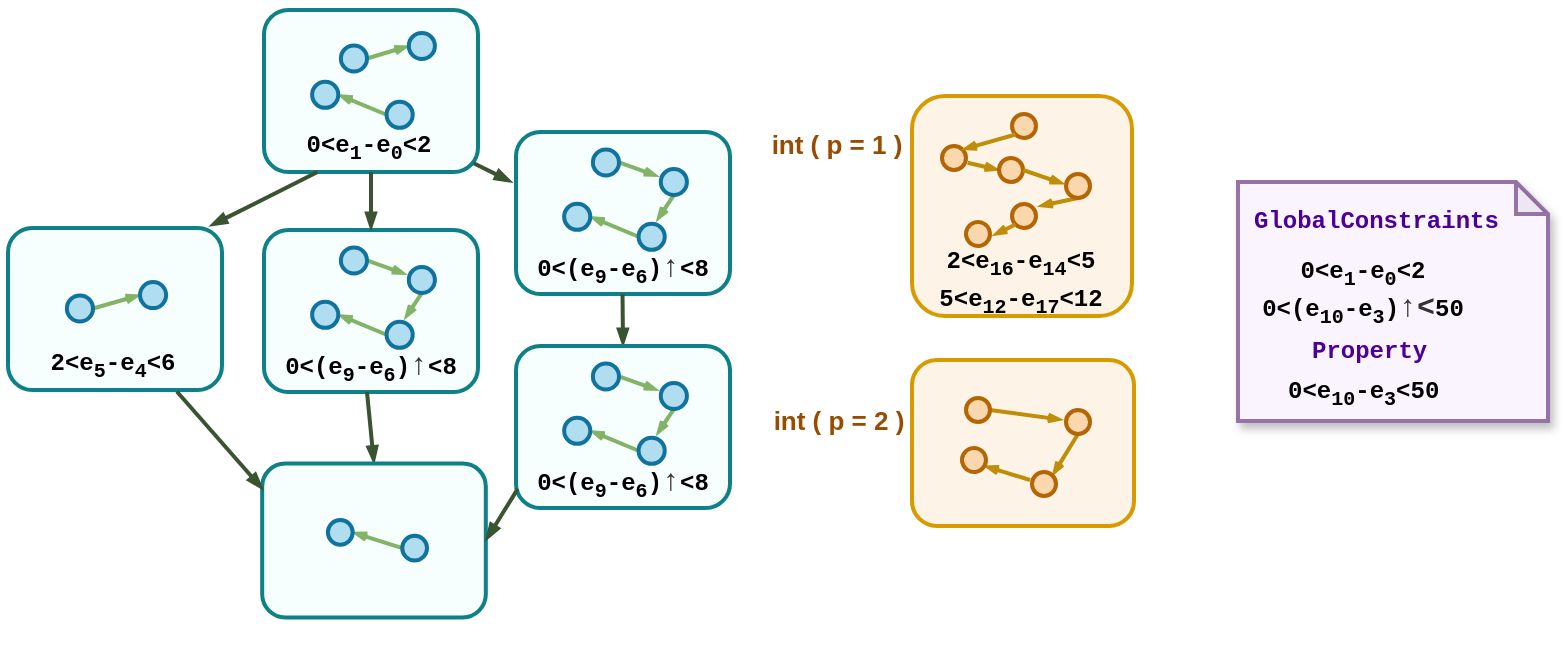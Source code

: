<mxfile version="26.0.4">
  <diagram name="第 1 页" id="sDF07C9e6ozfiKW4VOYb">
    <mxGraphModel dx="19851" dy="11794" grid="0" gridSize="10" guides="1" tooltips="1" connect="1" arrows="1" fold="1" page="1" pageScale="1" pageWidth="850" pageHeight="1100" math="0" shadow="0">
      <root>
        <mxCell id="0" />
        <mxCell id="1" parent="0" />
        <mxCell id="2mVbCAliY_CCTs2_K3Rx-171" value="" style="group" vertex="1" connectable="0" parent="1">
          <mxGeometry x="-18534" y="-10982" width="111" height="100" as="geometry" />
        </mxCell>
        <mxCell id="2mVbCAliY_CCTs2_K3Rx-172" value="" style="rounded=1;whiteSpace=wrap;html=1;strokeWidth=2;fillColor=#F7FFFE;strokeColor=#0e8088;" vertex="1" parent="2mVbCAliY_CCTs2_K3Rx-171">
          <mxGeometry x="4" y="5" width="107" height="81" as="geometry" />
        </mxCell>
        <mxCell id="2mVbCAliY_CCTs2_K3Rx-173" style="rounded=0;orthogonalLoop=1;jettySize=auto;html=1;endArrow=openThin;endFill=0;strokeColor=#82b366;strokeWidth=2;fillColor=#d5e8d4;endSize=3;entryX=0;entryY=0.5;entryDx=0;entryDy=0;exitX=1;exitY=0.5;exitDx=0;exitDy=0;" edge="1" parent="2mVbCAliY_CCTs2_K3Rx-171" source="2mVbCAliY_CCTs2_K3Rx-174" target="2mVbCAliY_CCTs2_K3Rx-176">
          <mxGeometry relative="1" as="geometry">
            <mxPoint x="59.418" y="22.603" as="sourcePoint" />
            <mxPoint x="75.088" y="27.134" as="targetPoint" />
          </mxGeometry>
        </mxCell>
        <mxCell id="2mVbCAliY_CCTs2_K3Rx-174" value="" style="ellipse;whiteSpace=wrap;html=1;aspect=fixed;strokeWidth=2;fillColor=#b1ddf0;strokeColor=#10739e;" vertex="1" parent="2mVbCAliY_CCTs2_K3Rx-171">
          <mxGeometry x="42.441" y="22.699" width="13.059" height="13.059" as="geometry" />
        </mxCell>
        <mxCell id="2mVbCAliY_CCTs2_K3Rx-175" style="rounded=0;orthogonalLoop=1;jettySize=auto;html=1;endArrow=openThin;endFill=0;strokeColor=#82b366;strokeWidth=2;fillColor=#d5e8d4;endSize=3;entryX=1;entryY=0.5;entryDx=0;entryDy=0;exitX=0;exitY=0.5;exitDx=0;exitDy=0;" edge="1" parent="2mVbCAliY_CCTs2_K3Rx-171" source="2mVbCAliY_CCTs2_K3Rx-177" target="2mVbCAliY_CCTs2_K3Rx-178">
          <mxGeometry relative="1" as="geometry">
            <mxPoint x="82.271" y="45.37" as="sourcePoint" />
            <mxPoint x="75.741" y="56.164" as="targetPoint" />
          </mxGeometry>
        </mxCell>
        <mxCell id="2mVbCAliY_CCTs2_K3Rx-176" value="" style="ellipse;whiteSpace=wrap;html=1;aspect=fixed;strokeWidth=2;fillColor=#b1ddf0;strokeColor=#10739e;" vertex="1" parent="2mVbCAliY_CCTs2_K3Rx-171">
          <mxGeometry x="76.394" y="16.452" width="13.059" height="13.059" as="geometry" />
        </mxCell>
        <mxCell id="2mVbCAliY_CCTs2_K3Rx-177" value="" style="ellipse;whiteSpace=wrap;html=1;aspect=fixed;strokeWidth=2;fillColor=#b1ddf0;strokeColor=#10739e;" vertex="1" parent="2mVbCAliY_CCTs2_K3Rx-171">
          <mxGeometry x="65.294" y="50.849" width="13.059" height="13.059" as="geometry" />
        </mxCell>
        <mxCell id="2mVbCAliY_CCTs2_K3Rx-178" value="" style="ellipse;whiteSpace=wrap;html=1;aspect=fixed;strokeWidth=2;fillColor=#b1ddf0;strokeColor=#10739e;" vertex="1" parent="2mVbCAliY_CCTs2_K3Rx-171">
          <mxGeometry x="28.076" y="40.836" width="13.059" height="13.059" as="geometry" />
        </mxCell>
        <mxCell id="2mVbCAliY_CCTs2_K3Rx-179" value="&lt;font&gt;&lt;b&gt;&lt;span style=&quot;color: light-dark(rgb(0, 0, 0), rgb(255, 255, 255)); font-family: &amp;quot;Courier New&amp;quot;; text-align: left;&quot;&gt;0&amp;lt;e&lt;/span&gt;&lt;sub style=&quot;color: light-dark(rgb(0, 0, 0), rgb(255, 255, 255)); font-family: &amp;quot;Courier New&amp;quot;; text-align: left; line-height: 13px;&quot;&gt;1&lt;/sub&gt;&lt;span style=&quot;color: light-dark(rgb(0, 0, 0), rgb(255, 255, 255)); font-family: &amp;quot;Courier New&amp;quot;; text-align: left;&quot;&gt;-e&lt;/span&gt;&lt;sub style=&quot;color: light-dark(rgb(0, 0, 0), rgb(255, 255, 255)); font-family: &amp;quot;Courier New&amp;quot;; text-align: left; line-height: 13px;&quot;&gt;0&lt;/sub&gt;&lt;span style=&quot;color: light-dark(rgb(0, 0, 0), rgb(255, 255, 255)); font-family: &amp;quot;Courier New&amp;quot;; text-align: left;&quot;&gt;&amp;lt;2&lt;/span&gt;&lt;/b&gt;&lt;/font&gt;" style="text;html=1;align=center;verticalAlign=middle;resizable=0;points=[];autosize=1;strokeColor=none;fillColor=none;" vertex="1" parent="2mVbCAliY_CCTs2_K3Rx-171">
          <mxGeometry x="16.265" y="58.904" width="80" height="30" as="geometry" />
        </mxCell>
        <mxCell id="2mVbCAliY_CCTs2_K3Rx-180" value="" style="group" vertex="1" connectable="0" parent="1">
          <mxGeometry x="-18662" y="-10873" width="111" height="120" as="geometry" />
        </mxCell>
        <mxCell id="2mVbCAliY_CCTs2_K3Rx-181" value="" style="rounded=1;whiteSpace=wrap;html=1;strokeWidth=2;fillColor=#F7FFFE;strokeColor=#0e8088;" vertex="1" parent="2mVbCAliY_CCTs2_K3Rx-180">
          <mxGeometry x="4" y="5" width="107" height="81" as="geometry" />
        </mxCell>
        <mxCell id="2mVbCAliY_CCTs2_K3Rx-182" style="rounded=0;orthogonalLoop=1;jettySize=auto;html=1;endArrow=openThin;endFill=0;strokeColor=#82b366;strokeWidth=2;fillColor=#d5e8d4;endSize=3;entryX=0;entryY=0.5;entryDx=0;entryDy=0;exitX=1;exitY=0.5;exitDx=0;exitDy=0;" edge="1" parent="2mVbCAliY_CCTs2_K3Rx-180" source="2mVbCAliY_CCTs2_K3Rx-183" target="2mVbCAliY_CCTs2_K3Rx-184">
          <mxGeometry relative="1" as="geometry">
            <mxPoint x="50.418" y="47.603" as="sourcePoint" />
            <mxPoint x="66.088" y="52.134" as="targetPoint" />
          </mxGeometry>
        </mxCell>
        <mxCell id="2mVbCAliY_CCTs2_K3Rx-183" value="" style="ellipse;whiteSpace=wrap;html=1;aspect=fixed;strokeWidth=2;fillColor=#b1ddf0;strokeColor=#10739e;" vertex="1" parent="2mVbCAliY_CCTs2_K3Rx-180">
          <mxGeometry x="33.441" y="38.699" width="13.059" height="13.059" as="geometry" />
        </mxCell>
        <mxCell id="2mVbCAliY_CCTs2_K3Rx-184" value="" style="ellipse;whiteSpace=wrap;html=1;aspect=fixed;strokeWidth=2;fillColor=#b1ddf0;strokeColor=#10739e;" vertex="1" parent="2mVbCAliY_CCTs2_K3Rx-180">
          <mxGeometry x="70.004" y="32.002" width="13.059" height="13.059" as="geometry" />
        </mxCell>
        <mxCell id="2mVbCAliY_CCTs2_K3Rx-185" value="&lt;font&gt;&lt;b&gt;&lt;span style=&quot;color: light-dark(rgb(0, 0, 0), rgb(255, 255, 255)); font-family: &amp;quot;Courier New&amp;quot;; text-align: left;&quot;&gt;2&amp;lt;e&lt;/span&gt;&lt;sub style=&quot;color: light-dark(rgb(0, 0, 0), rgb(255, 255, 255)); font-family: &amp;quot;Courier New&amp;quot;; text-align: left; line-height: 13px;&quot;&gt;5&lt;/sub&gt;&lt;span style=&quot;color: light-dark(rgb(0, 0, 0), rgb(255, 255, 255)); font-family: &amp;quot;Courier New&amp;quot;; text-align: left;&quot;&gt;-e&lt;/span&gt;&lt;sub style=&quot;color: light-dark(rgb(0, 0, 0), rgb(255, 255, 255)); font-family: &amp;quot;Courier New&amp;quot;; text-align: left; line-height: 13px;&quot;&gt;4&lt;/sub&gt;&lt;span style=&quot;color: light-dark(rgb(0, 0, 0), rgb(255, 255, 255)); font-family: &amp;quot;Courier New&amp;quot;; text-align: left;&quot;&gt;&amp;lt;6&lt;/span&gt;&lt;/b&gt;&lt;/font&gt;" style="text;html=1;align=center;verticalAlign=middle;resizable=0;points=[];autosize=1;strokeColor=none;fillColor=none;" vertex="1" parent="2mVbCAliY_CCTs2_K3Rx-180">
          <mxGeometry x="16.265" y="58.904" width="80" height="30" as="geometry" />
        </mxCell>
        <mxCell id="2mVbCAliY_CCTs2_K3Rx-186" value="" style="group" vertex="1" connectable="0" parent="1">
          <mxGeometry x="-18534" y="-10872" width="111.265" height="100" as="geometry" />
        </mxCell>
        <mxCell id="2mVbCAliY_CCTs2_K3Rx-187" value="" style="rounded=1;whiteSpace=wrap;html=1;strokeWidth=2;fillColor=#F7FFFE;strokeColor=#0e8088;" vertex="1" parent="2mVbCAliY_CCTs2_K3Rx-186">
          <mxGeometry x="4" y="5" width="107" height="81" as="geometry" />
        </mxCell>
        <mxCell id="2mVbCAliY_CCTs2_K3Rx-188" style="rounded=0;orthogonalLoop=1;jettySize=auto;html=1;endArrow=openThin;endFill=0;strokeColor=#82b366;strokeWidth=2;fillColor=#d5e8d4;endSize=3;entryX=-0.25;entryY=0.336;entryDx=0;entryDy=0;entryPerimeter=0;exitX=1;exitY=0.5;exitDx=0;exitDy=0;" edge="1" parent="2mVbCAliY_CCTs2_K3Rx-186" source="2mVbCAliY_CCTs2_K3Rx-189">
          <mxGeometry relative="1" as="geometry">
            <mxPoint x="59.418" y="22.603" as="sourcePoint" />
            <mxPoint x="75.088" y="27.134" as="targetPoint" />
          </mxGeometry>
        </mxCell>
        <mxCell id="2mVbCAliY_CCTs2_K3Rx-189" value="" style="ellipse;whiteSpace=wrap;html=1;aspect=fixed;strokeWidth=2;fillColor=#b1ddf0;strokeColor=#10739e;" vertex="1" parent="2mVbCAliY_CCTs2_K3Rx-186">
          <mxGeometry x="42.441" y="13.699" width="13.059" height="13.059" as="geometry" />
        </mxCell>
        <mxCell id="2mVbCAliY_CCTs2_K3Rx-190" style="rounded=0;orthogonalLoop=1;jettySize=auto;html=1;endArrow=openThin;endFill=0;strokeColor=#82b366;strokeWidth=2;fillColor=#d5e8d4;endSize=3;entryX=0.691;entryY=-0.106;entryDx=0;entryDy=0;entryPerimeter=0;exitX=0.5;exitY=1;exitDx=0;exitDy=0;" edge="1" parent="2mVbCAliY_CCTs2_K3Rx-186" source="2mVbCAliY_CCTs2_K3Rx-192" target="2mVbCAliY_CCTs2_K3Rx-193">
          <mxGeometry relative="1" as="geometry">
            <mxPoint x="75.741" y="32.877" as="sourcePoint" />
            <mxPoint x="79.006" y="44.0" as="targetPoint" />
          </mxGeometry>
        </mxCell>
        <mxCell id="2mVbCAliY_CCTs2_K3Rx-191" style="rounded=0;orthogonalLoop=1;jettySize=auto;html=1;endArrow=openThin;endFill=0;strokeColor=#82b366;strokeWidth=2;fillColor=#d5e8d4;endSize=3;entryX=1;entryY=0.5;entryDx=0;entryDy=0;exitX=0;exitY=0.5;exitDx=0;exitDy=0;" edge="1" parent="2mVbCAliY_CCTs2_K3Rx-186" source="2mVbCAliY_CCTs2_K3Rx-193" target="2mVbCAliY_CCTs2_K3Rx-194">
          <mxGeometry relative="1" as="geometry">
            <mxPoint x="82.271" y="45.37" as="sourcePoint" />
            <mxPoint x="75.741" y="56.164" as="targetPoint" />
          </mxGeometry>
        </mxCell>
        <mxCell id="2mVbCAliY_CCTs2_K3Rx-192" value="" style="ellipse;whiteSpace=wrap;html=1;aspect=fixed;strokeWidth=2;fillColor=#b1ddf0;strokeColor=#10739e;" vertex="1" parent="2mVbCAliY_CCTs2_K3Rx-186">
          <mxGeometry x="76.394" y="23.452" width="13.059" height="13.059" as="geometry" />
        </mxCell>
        <mxCell id="2mVbCAliY_CCTs2_K3Rx-193" value="" style="ellipse;whiteSpace=wrap;html=1;aspect=fixed;strokeWidth=2;fillColor=#b1ddf0;strokeColor=#10739e;" vertex="1" parent="2mVbCAliY_CCTs2_K3Rx-186">
          <mxGeometry x="65.294" y="50.849" width="13.059" height="13.059" as="geometry" />
        </mxCell>
        <mxCell id="2mVbCAliY_CCTs2_K3Rx-194" value="" style="ellipse;whiteSpace=wrap;html=1;aspect=fixed;strokeWidth=2;fillColor=#b1ddf0;strokeColor=#10739e;" vertex="1" parent="2mVbCAliY_CCTs2_K3Rx-186">
          <mxGeometry x="28.076" y="40.836" width="13.059" height="13.059" as="geometry" />
        </mxCell>
        <mxCell id="2mVbCAliY_CCTs2_K3Rx-195" value="&lt;font&gt;&lt;b&gt;&lt;span style=&quot;color: light-dark(rgb(0, 0, 0), rgb(255, 255, 255)); font-family: &amp;quot;Courier New&amp;quot;; text-align: left;&quot;&gt;0&amp;lt;(e&lt;/span&gt;&lt;sub style=&quot;color: light-dark(rgb(0, 0, 0), rgb(255, 255, 255)); font-family: &amp;quot;Courier New&amp;quot;; text-align: left; line-height: 13px;&quot;&gt;9&lt;/sub&gt;&lt;span style=&quot;color: light-dark(rgb(0, 0, 0), rgb(255, 255, 255)); font-family: &amp;quot;Courier New&amp;quot;; text-align: left;&quot;&gt;-e&lt;/span&gt;&lt;sub style=&quot;color: light-dark(rgb(0, 0, 0), rgb(255, 255, 255)); font-family: &amp;quot;Courier New&amp;quot;; text-align: left; line-height: 13px;&quot;&gt;6&lt;/sub&gt;&lt;span style=&quot;color: light-dark(rgb(0, 0, 0), rgb(255, 255, 255)); font-family: &amp;quot;Courier New&amp;quot;; text-align: left;&quot;&gt;)&lt;/span&gt;&lt;/b&gt;&lt;span style=&quot;color: rgb(51, 51, 51); text-align: start; text-wrap-mode: wrap;&quot;&gt;&lt;font face=&quot;Courier New&quot; style=&quot;font-size: 15px;&quot;&gt;&lt;b style=&quot;&quot;&gt;↑&lt;/b&gt;&lt;/font&gt;&lt;/span&gt;&lt;b&gt;&lt;span style=&quot;color: light-dark(rgb(0, 0, 0), rgb(255, 255, 255)); font-family: &amp;quot;Courier New&amp;quot;; text-align: left;&quot;&gt;&amp;lt;8&lt;/span&gt;&lt;/b&gt;&lt;/font&gt;" style="text;html=1;align=center;verticalAlign=middle;resizable=0;points=[];autosize=1;strokeColor=none;fillColor=none;" vertex="1" parent="2mVbCAliY_CCTs2_K3Rx-186">
          <mxGeometry x="5.265" y="57.904" width="104" height="32" as="geometry" />
        </mxCell>
        <mxCell id="2mVbCAliY_CCTs2_K3Rx-196" style="rounded=0;orthogonalLoop=1;jettySize=auto;html=1;strokeColor=#3A5431;endArrow=blockThin;endFill=1;endSize=4;strokeWidth=2;exitX=0.5;exitY=1;exitDx=0;exitDy=0;fillColor=#6d8764;entryX=0.5;entryY=0;entryDx=0;entryDy=0;" edge="1" parent="2mVbCAliY_CCTs2_K3Rx-186" target="2mVbCAliY_CCTs2_K3Rx-219">
          <mxGeometry relative="1" as="geometry">
            <mxPoint x="55.5" y="86" as="sourcePoint" />
            <mxPoint x="55.5" y="115" as="targetPoint" />
          </mxGeometry>
        </mxCell>
        <mxCell id="2mVbCAliY_CCTs2_K3Rx-197" value="" style="group" vertex="1" connectable="0" parent="1">
          <mxGeometry x="-18408" y="-10921" width="111.265" height="100" as="geometry" />
        </mxCell>
        <mxCell id="2mVbCAliY_CCTs2_K3Rx-198" value="" style="rounded=1;whiteSpace=wrap;html=1;strokeWidth=2;fillColor=#F7FFFE;strokeColor=#0e8088;" vertex="1" parent="2mVbCAliY_CCTs2_K3Rx-197">
          <mxGeometry x="4" y="5" width="107" height="81" as="geometry" />
        </mxCell>
        <mxCell id="2mVbCAliY_CCTs2_K3Rx-199" style="rounded=0;orthogonalLoop=1;jettySize=auto;html=1;endArrow=openThin;endFill=0;strokeColor=#82b366;strokeWidth=2;fillColor=#d5e8d4;endSize=3;entryX=-0.25;entryY=0.336;entryDx=0;entryDy=0;entryPerimeter=0;exitX=1;exitY=0.5;exitDx=0;exitDy=0;" edge="1" parent="2mVbCAliY_CCTs2_K3Rx-197" source="2mVbCAliY_CCTs2_K3Rx-200">
          <mxGeometry relative="1" as="geometry">
            <mxPoint x="59.418" y="22.603" as="sourcePoint" />
            <mxPoint x="75.088" y="27.134" as="targetPoint" />
          </mxGeometry>
        </mxCell>
        <mxCell id="2mVbCAliY_CCTs2_K3Rx-200" value="" style="ellipse;whiteSpace=wrap;html=1;aspect=fixed;strokeWidth=2;fillColor=#b1ddf0;strokeColor=#10739e;" vertex="1" parent="2mVbCAliY_CCTs2_K3Rx-197">
          <mxGeometry x="42.441" y="13.699" width="13.059" height="13.059" as="geometry" />
        </mxCell>
        <mxCell id="2mVbCAliY_CCTs2_K3Rx-201" style="rounded=0;orthogonalLoop=1;jettySize=auto;html=1;endArrow=openThin;endFill=0;strokeColor=#82b366;strokeWidth=2;fillColor=#d5e8d4;endSize=3;entryX=0.691;entryY=-0.106;entryDx=0;entryDy=0;entryPerimeter=0;exitX=0.5;exitY=1;exitDx=0;exitDy=0;" edge="1" parent="2mVbCAliY_CCTs2_K3Rx-197" source="2mVbCAliY_CCTs2_K3Rx-203" target="2mVbCAliY_CCTs2_K3Rx-204">
          <mxGeometry relative="1" as="geometry">
            <mxPoint x="75.741" y="32.877" as="sourcePoint" />
            <mxPoint x="79.006" y="44.0" as="targetPoint" />
          </mxGeometry>
        </mxCell>
        <mxCell id="2mVbCAliY_CCTs2_K3Rx-202" style="rounded=0;orthogonalLoop=1;jettySize=auto;html=1;endArrow=openThin;endFill=0;strokeColor=#82b366;strokeWidth=2;fillColor=#d5e8d4;endSize=3;entryX=1;entryY=0.5;entryDx=0;entryDy=0;exitX=0;exitY=0.5;exitDx=0;exitDy=0;" edge="1" parent="2mVbCAliY_CCTs2_K3Rx-197" source="2mVbCAliY_CCTs2_K3Rx-204" target="2mVbCAliY_CCTs2_K3Rx-205">
          <mxGeometry relative="1" as="geometry">
            <mxPoint x="82.271" y="45.37" as="sourcePoint" />
            <mxPoint x="75.741" y="56.164" as="targetPoint" />
          </mxGeometry>
        </mxCell>
        <mxCell id="2mVbCAliY_CCTs2_K3Rx-203" value="" style="ellipse;whiteSpace=wrap;html=1;aspect=fixed;strokeWidth=2;fillColor=#b1ddf0;strokeColor=#10739e;" vertex="1" parent="2mVbCAliY_CCTs2_K3Rx-197">
          <mxGeometry x="76.394" y="23.452" width="13.059" height="13.059" as="geometry" />
        </mxCell>
        <mxCell id="2mVbCAliY_CCTs2_K3Rx-204" value="" style="ellipse;whiteSpace=wrap;html=1;aspect=fixed;strokeWidth=2;fillColor=#b1ddf0;strokeColor=#10739e;" vertex="1" parent="2mVbCAliY_CCTs2_K3Rx-197">
          <mxGeometry x="65.294" y="50.849" width="13.059" height="13.059" as="geometry" />
        </mxCell>
        <mxCell id="2mVbCAliY_CCTs2_K3Rx-205" value="" style="ellipse;whiteSpace=wrap;html=1;aspect=fixed;strokeWidth=2;fillColor=#b1ddf0;strokeColor=#10739e;" vertex="1" parent="2mVbCAliY_CCTs2_K3Rx-197">
          <mxGeometry x="28.076" y="40.836" width="13.059" height="13.059" as="geometry" />
        </mxCell>
        <mxCell id="2mVbCAliY_CCTs2_K3Rx-206" value="&lt;font&gt;&lt;b&gt;&lt;span style=&quot;color: light-dark(rgb(0, 0, 0), rgb(255, 255, 255)); font-family: &amp;quot;Courier New&amp;quot;; text-align: left;&quot;&gt;0&amp;lt;(e&lt;/span&gt;&lt;sub style=&quot;color: light-dark(rgb(0, 0, 0), rgb(255, 255, 255)); font-family: &amp;quot;Courier New&amp;quot;; text-align: left; line-height: 13px;&quot;&gt;9&lt;/sub&gt;&lt;span style=&quot;color: light-dark(rgb(0, 0, 0), rgb(255, 255, 255)); font-family: &amp;quot;Courier New&amp;quot;; text-align: left;&quot;&gt;-e&lt;/span&gt;&lt;sub style=&quot;color: light-dark(rgb(0, 0, 0), rgb(255, 255, 255)); font-family: &amp;quot;Courier New&amp;quot;; text-align: left; line-height: 13px;&quot;&gt;6&lt;/sub&gt;&lt;span style=&quot;color: light-dark(rgb(0, 0, 0), rgb(255, 255, 255)); font-family: &amp;quot;Courier New&amp;quot;; text-align: left;&quot;&gt;)&lt;/span&gt;&lt;/b&gt;&lt;span style=&quot;color: rgb(51, 51, 51); text-align: start; text-wrap-mode: wrap;&quot;&gt;&lt;font face=&quot;Courier New&quot; style=&quot;font-size: 15px;&quot;&gt;&lt;b style=&quot;&quot;&gt;↑&lt;/b&gt;&lt;/font&gt;&lt;/span&gt;&lt;b&gt;&lt;span style=&quot;color: light-dark(rgb(0, 0, 0), rgb(255, 255, 255)); font-family: &amp;quot;Courier New&amp;quot;; text-align: left;&quot;&gt;&amp;lt;8&lt;/span&gt;&lt;/b&gt;&lt;/font&gt;" style="text;html=1;align=center;verticalAlign=middle;resizable=0;points=[];autosize=1;strokeColor=none;fillColor=none;" vertex="1" parent="2mVbCAliY_CCTs2_K3Rx-197">
          <mxGeometry x="5.265" y="57.904" width="104" height="32" as="geometry" />
        </mxCell>
        <mxCell id="2mVbCAliY_CCTs2_K3Rx-207" style="rounded=0;orthogonalLoop=1;jettySize=auto;html=1;strokeColor=#3A5431;endArrow=blockThin;endFill=1;endSize=4;strokeWidth=2;exitX=0.5;exitY=1;exitDx=0;exitDy=0;fillColor=#6d8764;entryX=0.5;entryY=0;entryDx=0;entryDy=0;" edge="1" parent="2mVbCAliY_CCTs2_K3Rx-197" target="2mVbCAliY_CCTs2_K3Rx-209">
          <mxGeometry relative="1" as="geometry">
            <mxPoint x="57.26" y="86" as="sourcePoint" />
            <mxPoint x="57.26" y="115" as="targetPoint" />
          </mxGeometry>
        </mxCell>
        <mxCell id="2mVbCAliY_CCTs2_K3Rx-208" value="" style="group" vertex="1" connectable="0" parent="1">
          <mxGeometry x="-18408" y="-10814" width="111.265" height="100" as="geometry" />
        </mxCell>
        <mxCell id="2mVbCAliY_CCTs2_K3Rx-209" value="" style="rounded=1;whiteSpace=wrap;html=1;strokeWidth=2;fillColor=#F7FFFE;strokeColor=#0e8088;" vertex="1" parent="2mVbCAliY_CCTs2_K3Rx-208">
          <mxGeometry x="4" y="5" width="107" height="81" as="geometry" />
        </mxCell>
        <mxCell id="2mVbCAliY_CCTs2_K3Rx-210" style="rounded=0;orthogonalLoop=1;jettySize=auto;html=1;endArrow=openThin;endFill=0;strokeColor=#82b366;strokeWidth=2;fillColor=#d5e8d4;endSize=3;entryX=-0.25;entryY=0.336;entryDx=0;entryDy=0;entryPerimeter=0;exitX=1;exitY=0.5;exitDx=0;exitDy=0;" edge="1" parent="2mVbCAliY_CCTs2_K3Rx-208" source="2mVbCAliY_CCTs2_K3Rx-211">
          <mxGeometry relative="1" as="geometry">
            <mxPoint x="59.418" y="22.603" as="sourcePoint" />
            <mxPoint x="75.088" y="27.134" as="targetPoint" />
          </mxGeometry>
        </mxCell>
        <mxCell id="2mVbCAliY_CCTs2_K3Rx-211" value="" style="ellipse;whiteSpace=wrap;html=1;aspect=fixed;strokeWidth=2;fillColor=#b1ddf0;strokeColor=#10739e;" vertex="1" parent="2mVbCAliY_CCTs2_K3Rx-208">
          <mxGeometry x="42.441" y="13.699" width="13.059" height="13.059" as="geometry" />
        </mxCell>
        <mxCell id="2mVbCAliY_CCTs2_K3Rx-212" style="rounded=0;orthogonalLoop=1;jettySize=auto;html=1;endArrow=openThin;endFill=0;strokeColor=#82b366;strokeWidth=2;fillColor=#d5e8d4;endSize=3;entryX=0.691;entryY=-0.106;entryDx=0;entryDy=0;entryPerimeter=0;exitX=0.5;exitY=1;exitDx=0;exitDy=0;" edge="1" parent="2mVbCAliY_CCTs2_K3Rx-208" source="2mVbCAliY_CCTs2_K3Rx-214" target="2mVbCAliY_CCTs2_K3Rx-215">
          <mxGeometry relative="1" as="geometry">
            <mxPoint x="75.741" y="32.877" as="sourcePoint" />
            <mxPoint x="79.006" y="44.0" as="targetPoint" />
          </mxGeometry>
        </mxCell>
        <mxCell id="2mVbCAliY_CCTs2_K3Rx-213" style="rounded=0;orthogonalLoop=1;jettySize=auto;html=1;endArrow=openThin;endFill=0;strokeColor=#82b366;strokeWidth=2;fillColor=#d5e8d4;endSize=3;entryX=1;entryY=0.5;entryDx=0;entryDy=0;exitX=0;exitY=0.5;exitDx=0;exitDy=0;" edge="1" parent="2mVbCAliY_CCTs2_K3Rx-208" source="2mVbCAliY_CCTs2_K3Rx-215" target="2mVbCAliY_CCTs2_K3Rx-216">
          <mxGeometry relative="1" as="geometry">
            <mxPoint x="82.271" y="45.37" as="sourcePoint" />
            <mxPoint x="75.741" y="56.164" as="targetPoint" />
          </mxGeometry>
        </mxCell>
        <mxCell id="2mVbCAliY_CCTs2_K3Rx-214" value="" style="ellipse;whiteSpace=wrap;html=1;aspect=fixed;strokeWidth=2;fillColor=#b1ddf0;strokeColor=#10739e;" vertex="1" parent="2mVbCAliY_CCTs2_K3Rx-208">
          <mxGeometry x="76.394" y="23.452" width="13.059" height="13.059" as="geometry" />
        </mxCell>
        <mxCell id="2mVbCAliY_CCTs2_K3Rx-215" value="" style="ellipse;whiteSpace=wrap;html=1;aspect=fixed;strokeWidth=2;fillColor=#b1ddf0;strokeColor=#10739e;" vertex="1" parent="2mVbCAliY_CCTs2_K3Rx-208">
          <mxGeometry x="65.294" y="50.849" width="13.059" height="13.059" as="geometry" />
        </mxCell>
        <mxCell id="2mVbCAliY_CCTs2_K3Rx-216" value="" style="ellipse;whiteSpace=wrap;html=1;aspect=fixed;strokeWidth=2;fillColor=#b1ddf0;strokeColor=#10739e;" vertex="1" parent="2mVbCAliY_CCTs2_K3Rx-208">
          <mxGeometry x="28.076" y="40.836" width="13.059" height="13.059" as="geometry" />
        </mxCell>
        <mxCell id="2mVbCAliY_CCTs2_K3Rx-217" value="&lt;font&gt;&lt;b&gt;&lt;span style=&quot;color: light-dark(rgb(0, 0, 0), rgb(255, 255, 255)); font-family: &amp;quot;Courier New&amp;quot;; text-align: left;&quot;&gt;0&amp;lt;(e&lt;/span&gt;&lt;sub style=&quot;color: light-dark(rgb(0, 0, 0), rgb(255, 255, 255)); font-family: &amp;quot;Courier New&amp;quot;; text-align: left; line-height: 13px;&quot;&gt;9&lt;/sub&gt;&lt;span style=&quot;color: light-dark(rgb(0, 0, 0), rgb(255, 255, 255)); font-family: &amp;quot;Courier New&amp;quot;; text-align: left;&quot;&gt;-e&lt;/span&gt;&lt;sub style=&quot;color: light-dark(rgb(0, 0, 0), rgb(255, 255, 255)); font-family: &amp;quot;Courier New&amp;quot;; text-align: left; line-height: 13px;&quot;&gt;6&lt;/sub&gt;&lt;span style=&quot;color: light-dark(rgb(0, 0, 0), rgb(255, 255, 255)); font-family: &amp;quot;Courier New&amp;quot;; text-align: left;&quot;&gt;)&lt;/span&gt;&lt;/b&gt;&lt;span style=&quot;color: rgb(51, 51, 51); text-align: start; text-wrap-mode: wrap;&quot;&gt;&lt;font face=&quot;Courier New&quot; style=&quot;font-size: 15px;&quot;&gt;&lt;b style=&quot;&quot;&gt;↑&lt;/b&gt;&lt;/font&gt;&lt;/span&gt;&lt;b&gt;&lt;span style=&quot;color: light-dark(rgb(0, 0, 0), rgb(255, 255, 255)); font-family: &amp;quot;Courier New&amp;quot;; text-align: left;&quot;&gt;&amp;lt;8&lt;/span&gt;&lt;/b&gt;&lt;/font&gt;" style="text;html=1;align=center;verticalAlign=middle;resizable=0;points=[];autosize=1;strokeColor=none;fillColor=none;" vertex="1" parent="2mVbCAliY_CCTs2_K3Rx-208">
          <mxGeometry x="5.265" y="57.904" width="104" height="32" as="geometry" />
        </mxCell>
        <mxCell id="2mVbCAliY_CCTs2_K3Rx-218" value="" style="group" vertex="1" connectable="0" parent="1">
          <mxGeometry x="-18533" y="-10755" width="116" height="95" as="geometry" />
        </mxCell>
        <mxCell id="2mVbCAliY_CCTs2_K3Rx-219" value="" style="rounded=1;whiteSpace=wrap;html=1;strokeWidth=2;fillColor=#F7FFFE;strokeColor=#0e8088;" vertex="1" parent="2mVbCAliY_CCTs2_K3Rx-218">
          <mxGeometry x="2.09" y="4.75" width="111.82" height="76.95" as="geometry" />
        </mxCell>
        <mxCell id="2mVbCAliY_CCTs2_K3Rx-220" style="rounded=0;orthogonalLoop=1;jettySize=auto;html=1;endArrow=none;endFill=0;strokeColor=#82b366;strokeWidth=2;fillColor=#d5e8d4;endSize=3;entryX=0;entryY=0.5;entryDx=0;entryDy=0;exitX=1;exitY=0.5;exitDx=0;exitDy=0;startSize=3;startArrow=openThin;startFill=0;" edge="1" parent="2mVbCAliY_CCTs2_K3Rx-218" source="2mVbCAliY_CCTs2_K3Rx-221" target="2mVbCAliY_CCTs2_K3Rx-222">
          <mxGeometry relative="1" as="geometry">
            <mxPoint x="52.689" y="49.973" as="sourcePoint" />
            <mxPoint x="69.065" y="54.278" as="targetPoint" />
          </mxGeometry>
        </mxCell>
        <mxCell id="2mVbCAliY_CCTs2_K3Rx-221" value="" style="ellipse;whiteSpace=wrap;html=1;aspect=fixed;strokeWidth=2;fillColor=#b1ddf0;strokeColor=#10739e;" vertex="1" parent="2mVbCAliY_CCTs2_K3Rx-218">
          <mxGeometry x="34.948" y="32.964" width="12.406" height="12.406" as="geometry" />
        </mxCell>
        <mxCell id="2mVbCAliY_CCTs2_K3Rx-222" value="" style="ellipse;whiteSpace=wrap;html=1;aspect=fixed;strokeWidth=2;fillColor=#b1ddf0;strokeColor=#10739e;" vertex="1" parent="2mVbCAliY_CCTs2_K3Rx-218">
          <mxGeometry x="72.112" y="40.852" width="12.406" height="12.406" as="geometry" />
        </mxCell>
        <mxCell id="2mVbCAliY_CCTs2_K3Rx-224" style="rounded=0;orthogonalLoop=1;jettySize=auto;html=1;strokeColor=#3A5431;endArrow=blockThin;endFill=1;endSize=4;strokeWidth=2;exitX=0.25;exitY=1;exitDx=0;exitDy=0;fillColor=#6d8764;" edge="1" parent="1" source="2mVbCAliY_CCTs2_K3Rx-172">
          <mxGeometry relative="1" as="geometry">
            <mxPoint x="-18646" y="-11008" as="sourcePoint" />
            <mxPoint x="-18557" y="-10869" as="targetPoint" />
          </mxGeometry>
        </mxCell>
        <mxCell id="2mVbCAliY_CCTs2_K3Rx-225" style="rounded=0;orthogonalLoop=1;jettySize=auto;html=1;strokeColor=#3A5431;endArrow=blockThin;endFill=1;endSize=4;strokeWidth=2;exitX=0.5;exitY=1;exitDx=0;exitDy=0;fillColor=#6d8764;entryX=0.5;entryY=0;entryDx=0;entryDy=0;" edge="1" parent="1" source="2mVbCAliY_CCTs2_K3Rx-172" target="2mVbCAliY_CCTs2_K3Rx-187">
          <mxGeometry relative="1" as="geometry">
            <mxPoint x="-18493" y="-10886" as="sourcePoint" />
            <mxPoint x="-18547" y="-10859" as="targetPoint" />
          </mxGeometry>
        </mxCell>
        <mxCell id="2mVbCAliY_CCTs2_K3Rx-226" style="rounded=0;orthogonalLoop=1;jettySize=auto;html=1;strokeColor=#3A5431;endArrow=blockThin;endFill=1;endSize=4;strokeWidth=2;exitX=0.98;exitY=0.946;exitDx=0;exitDy=0;fillColor=#6d8764;entryX=-0.019;entryY=0.31;entryDx=0;entryDy=0;exitPerimeter=0;entryPerimeter=0;" edge="1" parent="1" source="2mVbCAliY_CCTs2_K3Rx-172" target="2mVbCAliY_CCTs2_K3Rx-198">
          <mxGeometry relative="1" as="geometry">
            <mxPoint x="-18466" y="-10886" as="sourcePoint" />
            <mxPoint x="-18466" y="-10857" as="targetPoint" />
          </mxGeometry>
        </mxCell>
        <mxCell id="2mVbCAliY_CCTs2_K3Rx-227" style="rounded=0;orthogonalLoop=1;jettySize=auto;html=1;strokeColor=#3A5431;endArrow=blockThin;endFill=1;endSize=4;strokeWidth=2;fillColor=#6d8764;entryX=1;entryY=0.5;entryDx=0;entryDy=0;exitX=0.008;exitY=0.882;exitDx=0;exitDy=0;exitPerimeter=0;" edge="1" parent="1" source="2mVbCAliY_CCTs2_K3Rx-209" target="2mVbCAliY_CCTs2_K3Rx-219">
          <mxGeometry relative="1" as="geometry">
            <mxPoint x="-18404" y="-10728" as="sourcePoint" />
            <mxPoint x="-18412" y="-10691.5" as="targetPoint" />
          </mxGeometry>
        </mxCell>
        <mxCell id="2mVbCAliY_CCTs2_K3Rx-228" style="rounded=0;orthogonalLoop=1;jettySize=auto;html=1;strokeColor=#3A5431;endArrow=blockThin;endFill=1;endSize=4;strokeWidth=2;exitX=0.789;exitY=1.009;exitDx=0;exitDy=0;fillColor=#6d8764;entryX=0.004;entryY=0.17;entryDx=0;entryDy=0;exitPerimeter=0;entryPerimeter=0;" edge="1" parent="1" source="2mVbCAliY_CCTs2_K3Rx-181" target="2mVbCAliY_CCTs2_K3Rx-219">
          <mxGeometry relative="1" as="geometry">
            <mxPoint x="-18415" y="-10890" as="sourcePoint" />
            <mxPoint x="-18396" y="-10881" as="targetPoint" />
          </mxGeometry>
        </mxCell>
        <mxCell id="2mVbCAliY_CCTs2_K3Rx-229" value="" style="rounded=1;whiteSpace=wrap;html=1;strokeWidth=2;fillColor=light-dark(#fdf3e7, #36210a);strokeColor=#d79b00;" vertex="1" parent="1">
          <mxGeometry x="-18206" y="-10934" width="110" height="110" as="geometry" />
        </mxCell>
        <mxCell id="2mVbCAliY_CCTs2_K3Rx-230" style="rounded=0;orthogonalLoop=1;jettySize=auto;html=1;endArrow=openThin;endFill=0;strokeColor=light-dark(#bf8e08, #446e2c);strokeWidth=2;fillColor=#d5e8d4;endSize=3;entryX=1.104;entryY=0.098;entryDx=0;entryDy=0;entryPerimeter=0;exitX=0.5;exitY=1;exitDx=0;exitDy=0;" edge="1" parent="1" source="2mVbCAliY_CCTs2_K3Rx-239" target="2mVbCAliY_CCTs2_K3Rx-232">
          <mxGeometry relative="1" as="geometry">
            <mxPoint x="-18111" y="-10890" as="sourcePoint" />
            <mxPoint x="-18117" y="-10911.39" as="targetPoint" />
          </mxGeometry>
        </mxCell>
        <mxCell id="2mVbCAliY_CCTs2_K3Rx-231" value="" style="ellipse;whiteSpace=wrap;html=1;aspect=fixed;strokeWidth=2;fillColor=#fad7ac;strokeColor=#b46504;" vertex="1" parent="1">
          <mxGeometry x="-18156" y="-10925" width="12" height="12" as="geometry" />
        </mxCell>
        <mxCell id="2mVbCAliY_CCTs2_K3Rx-232" value="" style="ellipse;whiteSpace=wrap;html=1;aspect=fixed;strokeWidth=2;fillColor=#fad7ac;strokeColor=#b46504;" vertex="1" parent="1">
          <mxGeometry x="-18156" y="-10880" width="12" height="12" as="geometry" />
        </mxCell>
        <mxCell id="2mVbCAliY_CCTs2_K3Rx-233" value="" style="ellipse;whiteSpace=wrap;html=1;aspect=fixed;strokeWidth=2;fillColor=#fad7ac;strokeColor=#b46504;rotation=-15;" vertex="1" parent="1">
          <mxGeometry x="-18179" y="-10871" width="12" height="12" as="geometry" />
        </mxCell>
        <mxCell id="2mVbCAliY_CCTs2_K3Rx-234" value="" style="ellipse;whiteSpace=wrap;html=1;aspect=fixed;strokeWidth=2;fillColor=#fad7ac;strokeColor=#b46504;" vertex="1" parent="1">
          <mxGeometry x="-18191" y="-10909" width="12" height="12" as="geometry" />
        </mxCell>
        <mxCell id="2mVbCAliY_CCTs2_K3Rx-235" style="rounded=0;orthogonalLoop=1;jettySize=auto;html=1;endArrow=openThin;endFill=0;strokeColor=light-dark(#bf8e08, #446e2c);strokeWidth=2;fillColor=#d5e8d4;endSize=3;exitX=0;exitY=1;exitDx=0;exitDy=0;entryX=1;entryY=0;entryDx=0;entryDy=0;" edge="1" parent="1" source="2mVbCAliY_CCTs2_K3Rx-231" target="2mVbCAliY_CCTs2_K3Rx-234">
          <mxGeometry relative="1" as="geometry">
            <mxPoint x="-18119" y="-10901.39" as="sourcePoint" />
            <mxPoint x="-18185" y="-10915" as="targetPoint" />
          </mxGeometry>
        </mxCell>
        <mxCell id="2mVbCAliY_CCTs2_K3Rx-236" style="rounded=0;orthogonalLoop=1;jettySize=auto;html=1;endArrow=openThin;endFill=0;strokeColor=light-dark(#bf8e08, #446e2c);strokeWidth=2;fillColor=#d5e8d4;endSize=3;exitX=1.065;exitY=0.7;exitDx=0;exitDy=0;exitPerimeter=0;entryX=0;entryY=0.5;entryDx=0;entryDy=0;" edge="1" parent="1" source="2mVbCAliY_CCTs2_K3Rx-234" target="2mVbCAliY_CCTs2_K3Rx-238">
          <mxGeometry relative="1" as="geometry">
            <mxPoint x="-18134" y="-10911.39" as="sourcePoint" />
            <mxPoint x="-18128" y="-10904.39" as="targetPoint" />
          </mxGeometry>
        </mxCell>
        <mxCell id="2mVbCAliY_CCTs2_K3Rx-237" style="rounded=0;orthogonalLoop=1;jettySize=auto;html=1;endArrow=openThin;endFill=0;strokeColor=light-dark(#bf8e08, #446e2c);strokeWidth=2;fillColor=#d5e8d4;endSize=3;exitX=0;exitY=1;exitDx=0;exitDy=0;entryX=1.089;entryY=0.718;entryDx=0;entryDy=0;entryPerimeter=0;" edge="1" parent="1" source="2mVbCAliY_CCTs2_K3Rx-232" target="2mVbCAliY_CCTs2_K3Rx-233">
          <mxGeometry relative="1" as="geometry">
            <mxPoint x="-18129" y="-10885.08" as="sourcePoint" />
            <mxPoint x="-18160" y="-10866" as="targetPoint" />
          </mxGeometry>
        </mxCell>
        <mxCell id="2mVbCAliY_CCTs2_K3Rx-238" value="" style="ellipse;whiteSpace=wrap;html=1;aspect=fixed;strokeWidth=2;fillColor=#fad7ac;strokeColor=#b46504;" vertex="1" parent="1">
          <mxGeometry x="-18162.5" y="-10903" width="12" height="12" as="geometry" />
        </mxCell>
        <mxCell id="2mVbCAliY_CCTs2_K3Rx-239" value="" style="ellipse;whiteSpace=wrap;html=1;aspect=fixed;strokeWidth=2;fillColor=#fad7ac;strokeColor=#b46504;" vertex="1" parent="1">
          <mxGeometry x="-18129" y="-10895" width="12" height="12" as="geometry" />
        </mxCell>
        <mxCell id="2mVbCAliY_CCTs2_K3Rx-240" style="rounded=0;orthogonalLoop=1;jettySize=auto;html=1;endArrow=openThin;endFill=0;strokeColor=light-dark(#bf8e08, #446e2c);strokeWidth=2;fillColor=#d5e8d4;endSize=3;exitX=1;exitY=0.5;exitDx=0;exitDy=0;" edge="1" parent="1" source="2mVbCAliY_CCTs2_K3Rx-238">
          <mxGeometry relative="1" as="geometry">
            <mxPoint x="-18168" y="-10891" as="sourcePoint" />
            <mxPoint x="-18130" y="-10890" as="targetPoint" />
          </mxGeometry>
        </mxCell>
        <mxCell id="2mVbCAliY_CCTs2_K3Rx-241" value="&lt;font&gt;&lt;b&gt;&lt;span style=&quot;color: light-dark(rgb(0, 0, 0), rgb(255, 255, 255)); font-family: &amp;quot;Courier New&amp;quot;; text-align: left;&quot;&gt;2&amp;lt;e&lt;/span&gt;&lt;sub style=&quot;color: light-dark(rgb(0, 0, 0), rgb(255, 255, 255)); font-family: &amp;quot;Courier New&amp;quot;; text-align: left; line-height: 13px;&quot;&gt;16&lt;/sub&gt;&lt;span style=&quot;color: light-dark(rgb(0, 0, 0), rgb(255, 255, 255)); font-family: &amp;quot;Courier New&amp;quot;; text-align: left;&quot;&gt;-e&lt;/span&gt;&lt;sub style=&quot;color: light-dark(rgb(0, 0, 0), rgb(255, 255, 255)); font-family: &amp;quot;Courier New&amp;quot;; text-align: left; line-height: 13px;&quot;&gt;14&lt;/sub&gt;&lt;span style=&quot;color: light-dark(rgb(0, 0, 0), rgb(255, 255, 255)); font-family: &amp;quot;Courier New&amp;quot;; text-align: left;&quot;&gt;&amp;lt;5&lt;/span&gt;&lt;/b&gt;&lt;/font&gt;&lt;div&gt;&lt;font&gt;&lt;b&gt;&lt;span style=&quot;color: light-dark(rgb(0, 0, 0), rgb(255, 255, 255)); font-family: &amp;quot;Courier New&amp;quot;; text-align: left;&quot;&gt;5&amp;lt;e&lt;/span&gt;&lt;sub style=&quot;color: light-dark(rgb(0, 0, 0), rgb(255, 255, 255)); font-family: &amp;quot;Courier New&amp;quot;; text-align: left; line-height: 13px;&quot;&gt;12&lt;/sub&gt;&lt;span style=&quot;color: light-dark(rgb(0, 0, 0), rgb(255, 255, 255)); font-family: &amp;quot;Courier New&amp;quot;; text-align: left;&quot;&gt;-e&lt;/span&gt;&lt;sub style=&quot;color: light-dark(rgb(0, 0, 0), rgb(255, 255, 255)); font-family: &amp;quot;Courier New&amp;quot;; text-align: left; line-height: 13px;&quot;&gt;17&lt;/sub&gt;&lt;span style=&quot;color: light-dark(rgb(0, 0, 0), rgb(255, 255, 255)); font-family: &amp;quot;Courier New&amp;quot;; text-align: left;&quot;&gt;&amp;lt;12&lt;/span&gt;&lt;/b&gt;&lt;b&gt;&lt;span style=&quot;color: light-dark(rgb(0, 0, 0), rgb(255, 255, 255)); font-family: &amp;quot;Courier New&amp;quot;; text-align: left;&quot;&gt;&lt;/span&gt;&lt;/b&gt;&lt;/font&gt;&lt;/div&gt;" style="text;html=1;align=center;verticalAlign=middle;resizable=0;points=[];autosize=1;strokeColor=none;fillColor=none;" vertex="1" parent="1">
          <mxGeometry x="-18201.995" y="-10864.996" width="100" height="48" as="geometry" />
        </mxCell>
        <mxCell id="2mVbCAliY_CCTs2_K3Rx-242" value="" style="group" vertex="1" connectable="0" parent="1">
          <mxGeometry x="-18206" y="-10802" width="111" height="83" as="geometry" />
        </mxCell>
        <mxCell id="2mVbCAliY_CCTs2_K3Rx-243" value="" style="rounded=1;whiteSpace=wrap;html=1;strokeWidth=2;fillColor=light-dark(#fdf3e7, #36210a);strokeColor=#d79b00;" vertex="1" parent="2mVbCAliY_CCTs2_K3Rx-242">
          <mxGeometry width="111" height="83" as="geometry" />
        </mxCell>
        <mxCell id="2mVbCAliY_CCTs2_K3Rx-244" style="rounded=0;orthogonalLoop=1;jettySize=auto;html=1;endArrow=openThin;endFill=0;strokeColor=light-dark(#bf8e08, #446e2c);strokeWidth=2;fillColor=#d5e8d4;endSize=3;entryX=1;entryY=0;entryDx=0;entryDy=0;exitX=0.5;exitY=1;exitDx=0;exitDy=0;" edge="1" parent="2mVbCAliY_CCTs2_K3Rx-242" source="2mVbCAliY_CCTs2_K3Rx-250" target="2mVbCAliY_CCTs2_K3Rx-248">
          <mxGeometry relative="1" as="geometry">
            <mxPoint x="61" y="45" as="sourcePoint" />
            <mxPoint x="66" y="32.61" as="targetPoint" />
          </mxGeometry>
        </mxCell>
        <mxCell id="2mVbCAliY_CCTs2_K3Rx-245" style="rounded=0;orthogonalLoop=1;jettySize=auto;html=1;endArrow=openThin;endFill=0;strokeColor=light-dark(#bf8e08, #446e2c);strokeWidth=2;fillColor=#d5e8d4;endSize=3;entryX=-0.154;entryY=0.41;entryDx=0;entryDy=0;exitX=1;exitY=0.5;exitDx=0;exitDy=0;entryPerimeter=0;" edge="1" parent="2mVbCAliY_CCTs2_K3Rx-242" source="2mVbCAliY_CCTs2_K3Rx-247" target="2mVbCAliY_CCTs2_K3Rx-250">
          <mxGeometry relative="1" as="geometry">
            <mxPoint x="29" y="29" as="sourcePoint" />
            <mxPoint x="-2" y="29" as="targetPoint" />
          </mxGeometry>
        </mxCell>
        <mxCell id="2mVbCAliY_CCTs2_K3Rx-246" style="rounded=0;orthogonalLoop=1;jettySize=auto;html=1;endArrow=openThin;endFill=0;strokeColor=light-dark(#bf8e08, #446e2c);strokeWidth=2;fillColor=#d5e8d4;endSize=3;entryX=1;entryY=1;entryDx=0;entryDy=0;" edge="1" parent="2mVbCAliY_CCTs2_K3Rx-242" target="2mVbCAliY_CCTs2_K3Rx-249">
          <mxGeometry relative="1" as="geometry">
            <mxPoint x="59" y="60" as="sourcePoint" />
            <mxPoint x="48" y="66.92" as="targetPoint" />
          </mxGeometry>
        </mxCell>
        <mxCell id="2mVbCAliY_CCTs2_K3Rx-247" value="" style="ellipse;whiteSpace=wrap;html=1;aspect=fixed;strokeWidth=2;fillColor=#fad7ac;strokeColor=#b46504;" vertex="1" parent="2mVbCAliY_CCTs2_K3Rx-242">
          <mxGeometry x="27" y="19" width="12" height="12" as="geometry" />
        </mxCell>
        <mxCell id="2mVbCAliY_CCTs2_K3Rx-248" value="" style="ellipse;whiteSpace=wrap;html=1;aspect=fixed;strokeWidth=2;fillColor=#fad7ac;strokeColor=#b46504;" vertex="1" parent="2mVbCAliY_CCTs2_K3Rx-242">
          <mxGeometry x="60" y="56" width="12" height="12" as="geometry" />
        </mxCell>
        <mxCell id="2mVbCAliY_CCTs2_K3Rx-249" value="" style="ellipse;whiteSpace=wrap;html=1;aspect=fixed;strokeWidth=2;fillColor=#fad7ac;strokeColor=#b46504;rotation=-15;" vertex="1" parent="2mVbCAliY_CCTs2_K3Rx-242">
          <mxGeometry x="25" y="44" width="12" height="12" as="geometry" />
        </mxCell>
        <mxCell id="2mVbCAliY_CCTs2_K3Rx-250" value="" style="ellipse;whiteSpace=wrap;html=1;aspect=fixed;strokeWidth=2;fillColor=#fad7ac;strokeColor=#b46504;" vertex="1" parent="2mVbCAliY_CCTs2_K3Rx-242">
          <mxGeometry x="77" y="25" width="12" height="12" as="geometry" />
        </mxCell>
        <mxCell id="2mVbCAliY_CCTs2_K3Rx-251" value="" style="group" vertex="1" connectable="0" parent="1">
          <mxGeometry x="-18043" y="-10891" width="155" height="143" as="geometry" />
        </mxCell>
        <mxCell id="2mVbCAliY_CCTs2_K3Rx-252" value="" style="shape=note;whiteSpace=wrap;html=1;backgroundOutline=1;darkOpacity=0.05;size=16;fillColor=light-dark(#FAF4FF,#392F3F);strokeColor=#9673a6;strokeWidth=2;shadow=1;" vertex="1" parent="2mVbCAliY_CCTs2_K3Rx-251">
          <mxGeometry width="155" height="119.469" as="geometry" />
        </mxCell>
        <mxCell id="2mVbCAliY_CCTs2_K3Rx-253" value="&lt;span style=&quot;font-style: normal; font-variant-ligatures: normal; font-variant-caps: normal; letter-spacing: normal; orphans: 2; text-align: left; text-indent: 0px; text-transform: none; widows: 2; word-spacing: 0px; -webkit-text-stroke-width: 0px; white-space: nowrap; text-decoration-thickness: initial; text-decoration-style: initial; text-decoration-color: initial; float: none; display: inline !important;&quot;&gt;&lt;font face=&quot;Courier New&quot; style=&quot;color: rgb(76, 0, 153);&quot;&gt;&lt;b style=&quot;&quot;&gt;Property&lt;/b&gt;&lt;/font&gt;&lt;/span&gt;" style="text;whiteSpace=wrap;html=1;shadow=1;" vertex="1" parent="2mVbCAliY_CCTs2_K3Rx-251">
          <mxGeometry x="34.986" y="70.268" width="68.2" height="41.633" as="geometry" />
        </mxCell>
        <mxCell id="2mVbCAliY_CCTs2_K3Rx-254" value="&lt;b style=&quot;forced-color-adjust: none; color: rgb(0, 0, 0); font-family: Helvetica; font-size: 12px; font-style: normal; font-variant-ligatures: normal; font-variant-caps: normal; letter-spacing: normal; orphans: 2; text-align: center; text-indent: 0px; text-transform: none; widows: 2; word-spacing: 0px; -webkit-text-stroke-width: 0px; white-space: nowrap; text-decoration-thickness: initial; text-decoration-style: initial; text-decoration-color: initial;&quot;&gt;&lt;span style=&quot;forced-color-adjust: none; color: light-dark(rgb(0, 0, 0), rgb(255, 255, 255)); font-family: &amp;quot;Courier New&amp;quot;; text-align: left;&quot;&gt;0&amp;lt;e&lt;/span&gt;&lt;sub style=&quot;forced-color-adjust: none; color: light-dark(rgb(0, 0, 0), rgb(255, 255, 255)); font-family: &amp;quot;Courier New&amp;quot;; text-align: left; line-height: 13px;&quot;&gt;10&lt;/sub&gt;&lt;span style=&quot;forced-color-adjust: none; color: light-dark(rgb(0, 0, 0), rgb(255, 255, 255)); font-family: &amp;quot;Courier New&amp;quot;; text-align: left;&quot;&gt;-e&lt;/span&gt;&lt;sub style=&quot;forced-color-adjust: none; color: light-dark(rgb(0, 0, 0), rgb(255, 255, 255)); font-family: &amp;quot;Courier New&amp;quot;; text-align: left; line-height: 13px;&quot;&gt;3&lt;/sub&gt;&lt;span style=&quot;forced-color-adjust: none; color: light-dark(rgb(0, 0, 0), rgb(255, 255, 255)); font-family: &amp;quot;Courier New&amp;quot;; text-align: left;&quot;&gt;&amp;lt;50&lt;/span&gt;&lt;/b&gt;" style="text;whiteSpace=wrap;html=1;" vertex="1" parent="2mVbCAliY_CCTs2_K3Rx-251">
          <mxGeometry x="22.583" y="89.99" width="93" height="72.405" as="geometry" />
        </mxCell>
        <mxCell id="2mVbCAliY_CCTs2_K3Rx-255" value="&lt;span style=&quot;font-style: normal; font-variant-ligatures: normal; font-variant-caps: normal; letter-spacing: normal; orphans: 2; text-align: left; text-indent: 0px; text-transform: none; widows: 2; word-spacing: 0px; -webkit-text-stroke-width: 0px; white-space: nowrap; text-decoration-thickness: initial; text-decoration-style: initial; text-decoration-color: initial; float: none; display: inline !important;&quot;&gt;&lt;font face=&quot;Courier New&quot; style=&quot;color: rgb(76, 0, 153);&quot;&gt;&lt;b style=&quot;&quot;&gt;GlobalConstraints&lt;/b&gt;&lt;/font&gt;&lt;/span&gt;" style="text;whiteSpace=wrap;html=1;shadow=1;" vertex="1" parent="2mVbCAliY_CCTs2_K3Rx-251">
          <mxGeometry x="6.2" y="5.43" width="68.2" height="41.633" as="geometry" />
        </mxCell>
        <mxCell id="2mVbCAliY_CCTs2_K3Rx-256" value="&lt;div&gt;&lt;b style=&quot;forced-color-adjust: none; color: rgb(0, 0, 0); font-family: Helvetica; font-size: 12px; font-style: normal; font-variant-ligatures: normal; font-variant-caps: normal; letter-spacing: normal; orphans: 2; text-indent: 0px; text-transform: none; widows: 2; word-spacing: 0px; -webkit-text-stroke-width: 0px; white-space: nowrap; text-decoration-thickness: initial; text-decoration-style: initial; text-decoration-color: initial;&quot;&gt;&lt;span style=&quot;forced-color-adjust: none; color: light-dark(rgb(0, 0, 0), rgb(255, 255, 255)); font-family: &amp;quot;Courier New&amp;quot;;&quot;&gt;&lt;b style=&quot;font-family: Helvetica;&quot;&gt;&lt;span style=&quot;color: light-dark(rgb(0, 0, 0), rgb(255, 255, 255)); font-family: &amp;quot;Courier New&amp;quot;;&quot;&gt;0&amp;lt;e&lt;/span&gt;&lt;sub style=&quot;color: light-dark(rgb(0, 0, 0), rgb(255, 255, 255)); font-family: &amp;quot;Courier New&amp;quot;; line-height: 13px;&quot;&gt;1&lt;/sub&gt;&lt;span style=&quot;color: light-dark(rgb(0, 0, 0), rgb(255, 255, 255)); font-family: &amp;quot;Courier New&amp;quot;;&quot;&gt;-e&lt;/span&gt;&lt;sub style=&quot;color: light-dark(rgb(0, 0, 0), rgb(255, 255, 255)); font-family: &amp;quot;Courier New&amp;quot;; line-height: 13px;&quot;&gt;0&lt;/sub&gt;&lt;span style=&quot;color: light-dark(rgb(0, 0, 0), rgb(255, 255, 255)); font-family: &amp;quot;Courier New&amp;quot;;&quot;&gt;&amp;lt;2&lt;/span&gt;&lt;/b&gt;&lt;/span&gt;&lt;/b&gt;&lt;/div&gt;&lt;b style=&quot;forced-color-adjust: none; color: rgb(0, 0, 0); font-family: Helvetica; font-size: 12px; font-style: normal; font-variant-ligatures: normal; font-variant-caps: normal; letter-spacing: normal; orphans: 2; text-indent: 0px; text-transform: none; widows: 2; word-spacing: 0px; -webkit-text-stroke-width: 0px; white-space: nowrap; text-decoration-thickness: initial; text-decoration-style: initial; text-decoration-color: initial;&quot;&gt;&lt;span style=&quot;forced-color-adjust: none; color: light-dark(rgb(0, 0, 0), rgb(255, 255, 255)); font-family: &amp;quot;Courier New&amp;quot;;&quot;&gt;0&amp;lt;(e&lt;/span&gt;&lt;sub style=&quot;forced-color-adjust: none; color: light-dark(rgb(0, 0, 0), rgb(255, 255, 255)); font-family: &amp;quot;Courier New&amp;quot;; line-height: 13px;&quot;&gt;10&lt;/sub&gt;&lt;span style=&quot;forced-color-adjust: none; color: light-dark(rgb(0, 0, 0), rgb(255, 255, 255)); font-family: &amp;quot;Courier New&amp;quot;;&quot;&gt;-e&lt;/span&gt;&lt;sub style=&quot;forced-color-adjust: none; color: light-dark(rgb(0, 0, 0), rgb(255, 255, 255)); font-family: &amp;quot;Courier New&amp;quot;; line-height: 13px;&quot;&gt;3&lt;/sub&gt;&lt;span style=&quot;forced-color-adjust: none; color: light-dark(rgb(0, 0, 0), rgb(255, 255, 255)); font-family: &amp;quot;Courier New&amp;quot;;&quot;&gt;)&lt;b style=&quot;color: rgb(51, 51, 51); font-size: 15px; text-wrap-mode: wrap;&quot;&gt;↑&amp;lt;&lt;/b&gt;50&lt;/span&gt;&lt;/b&gt;" style="text;whiteSpace=wrap;html=1;align=center;" vertex="1" parent="2mVbCAliY_CCTs2_K3Rx-251">
          <mxGeometry x="8.83" y="29.586" width="106.755" height="49.31" as="geometry" />
        </mxCell>
        <mxCell id="2mVbCAliY_CCTs2_K3Rx-257" value="&lt;font size=&quot;1&quot; style=&quot;color: rgb(153, 76, 0);&quot;&gt;&lt;b style=&quot;font-size: 13px;&quot;&gt;int ( p = 1 )&lt;/b&gt;&lt;/font&gt;" style="text;html=1;align=center;verticalAlign=middle;resizable=0;points=[];autosize=1;strokeColor=none;fillColor=none;" vertex="1" parent="1">
          <mxGeometry x="-18286" y="-10924" width="83" height="28" as="geometry" />
        </mxCell>
        <mxCell id="2mVbCAliY_CCTs2_K3Rx-258" value="&lt;font size=&quot;1&quot; style=&quot;color: rgb(153, 76, 0);&quot;&gt;&lt;b style=&quot;font-size: 13px;&quot;&gt;int ( p = 2 )&lt;/b&gt;&lt;/font&gt;" style="text;html=1;align=center;verticalAlign=middle;resizable=0;points=[];autosize=1;strokeColor=none;fillColor=none;" vertex="1" parent="1">
          <mxGeometry x="-18284.5" y="-10786" width="83" height="28" as="geometry" />
        </mxCell>
      </root>
    </mxGraphModel>
  </diagram>
</mxfile>
